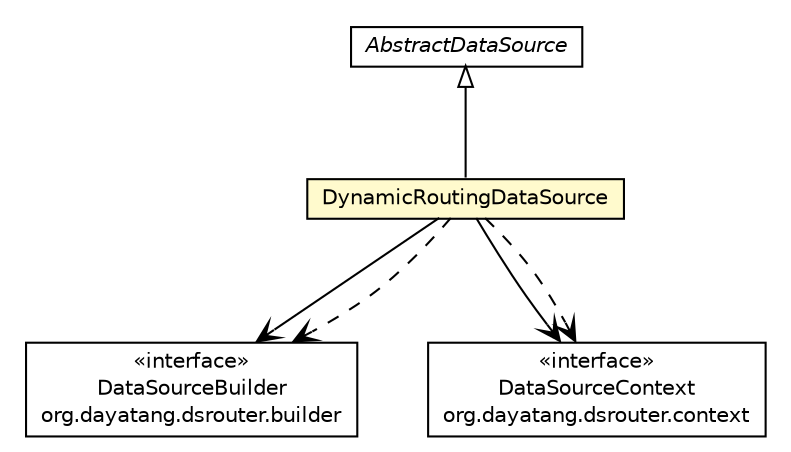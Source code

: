 #!/usr/local/bin/dot
#
# Class diagram 
# Generated by UMLGraph version R5_6_6-8-g8d7759 (http://www.umlgraph.org/)
#

digraph G {
	edge [fontname="Helvetica",fontsize=10,labelfontname="Helvetica",labelfontsize=10];
	node [fontname="Helvetica",fontsize=10,shape=plaintext];
	nodesep=0.25;
	ranksep=0.5;
	// org.dayatang.dsrouter.builder.DataSourceBuilder
	c43802 [label=<<table title="org.dayatang.dsrouter.builder.DataSourceBuilder" border="0" cellborder="1" cellspacing="0" cellpadding="2" port="p" href="../builder/DataSourceBuilder.html">
		<tr><td><table border="0" cellspacing="0" cellpadding="1">
<tr><td align="center" balign="center"> &#171;interface&#187; </td></tr>
<tr><td align="center" balign="center"> DataSourceBuilder </td></tr>
<tr><td align="center" balign="center"> org.dayatang.dsrouter.builder </td></tr>
		</table></td></tr>
		</table>>, URL="../builder/DataSourceBuilder.html", fontname="Helvetica", fontcolor="black", fontsize=10.0];
	// org.dayatang.dsrouter.context.DataSourceContext
	c43809 [label=<<table title="org.dayatang.dsrouter.context.DataSourceContext" border="0" cellborder="1" cellspacing="0" cellpadding="2" port="p" href="../context/DataSourceContext.html">
		<tr><td><table border="0" cellspacing="0" cellpadding="1">
<tr><td align="center" balign="center"> &#171;interface&#187; </td></tr>
<tr><td align="center" balign="center"> DataSourceContext </td></tr>
<tr><td align="center" balign="center"> org.dayatang.dsrouter.context </td></tr>
		</table></td></tr>
		</table>>, URL="../context/DataSourceContext.html", fontname="Helvetica", fontcolor="black", fontsize=10.0];
	// org.dayatang.dsrouter.datasource.DynamicRoutingDataSource
	c43813 [label=<<table title="org.dayatang.dsrouter.datasource.DynamicRoutingDataSource" border="0" cellborder="1" cellspacing="0" cellpadding="2" port="p" bgcolor="lemonChiffon" href="./DynamicRoutingDataSource.html">
		<tr><td><table border="0" cellspacing="0" cellpadding="1">
<tr><td align="center" balign="center"> DynamicRoutingDataSource </td></tr>
		</table></td></tr>
		</table>>, URL="./DynamicRoutingDataSource.html", fontname="Helvetica", fontcolor="black", fontsize=10.0];
	// org.dayatang.dsrouter.datasource.AbstractDataSource
	c43814 [label=<<table title="org.dayatang.dsrouter.datasource.AbstractDataSource" border="0" cellborder="1" cellspacing="0" cellpadding="2" port="p" href="./AbstractDataSource.html">
		<tr><td><table border="0" cellspacing="0" cellpadding="1">
<tr><td align="center" balign="center"><font face="Helvetica-Oblique"> AbstractDataSource </font></td></tr>
		</table></td></tr>
		</table>>, URL="./AbstractDataSource.html", fontname="Helvetica", fontcolor="black", fontsize=10.0];
	//org.dayatang.dsrouter.datasource.DynamicRoutingDataSource extends org.dayatang.dsrouter.datasource.AbstractDataSource
	c43814:p -> c43813:p [dir=back,arrowtail=empty];
	// org.dayatang.dsrouter.datasource.DynamicRoutingDataSource NAVASSOC org.dayatang.dsrouter.context.DataSourceContext
	c43813:p -> c43809:p [taillabel="", label=" "headlabel="", fontname="Helvetica", fontcolor="black", fontsize=10.0, color="black", arrowhead=open];
	// org.dayatang.dsrouter.datasource.DynamicRoutingDataSource NAVASSOC org.dayatang.dsrouter.builder.DataSourceBuilder
	c43813:p -> c43802:p [taillabel="", label=" "headlabel="", fontname="Helvetica", fontcolor="black", fontsize=10.0, color="black", arrowhead=open];
	// org.dayatang.dsrouter.datasource.DynamicRoutingDataSource DEPEND org.dayatang.dsrouter.context.DataSourceContext
	c43813:p -> c43809:p [taillabel="", label=" "headlabel="", fontname="Helvetica", fontcolor="black", fontsize=10.0, color="black", arrowhead=open, style=dashed];
	// org.dayatang.dsrouter.datasource.DynamicRoutingDataSource DEPEND org.dayatang.dsrouter.builder.DataSourceBuilder
	c43813:p -> c43802:p [taillabel="", label=" "headlabel="", fontname="Helvetica", fontcolor="black", fontsize=10.0, color="black", arrowhead=open, style=dashed];
}

